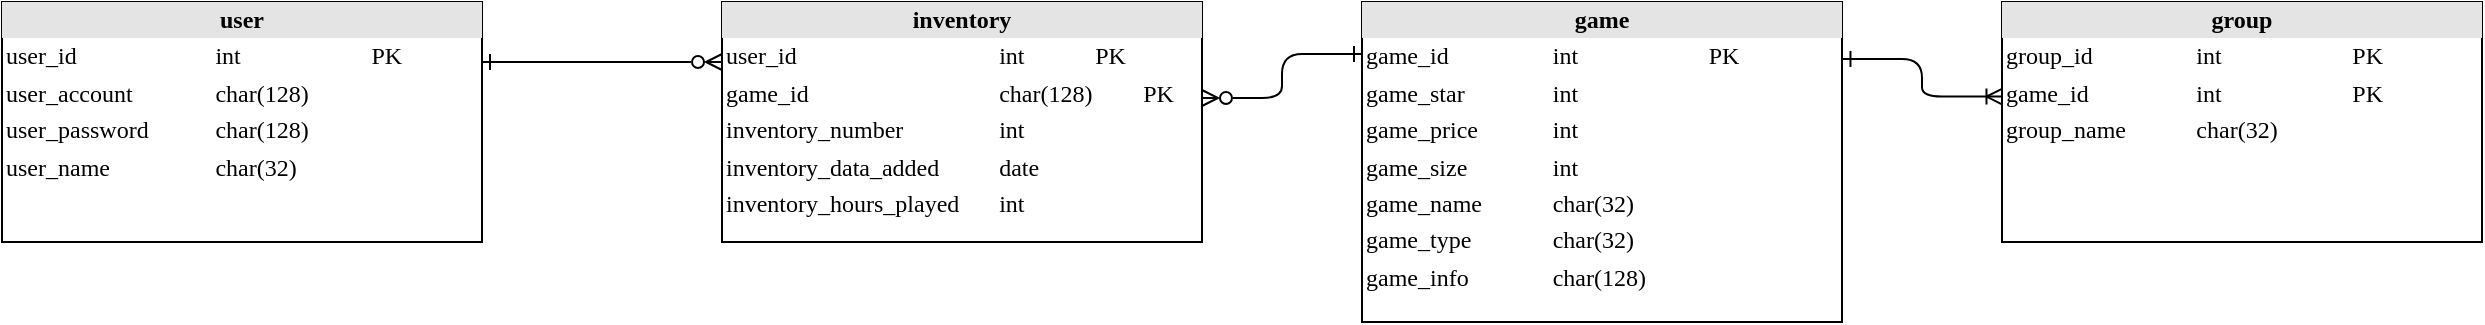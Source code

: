 <mxfile version="20.6.2" type="device"><diagram name="Page-1" id="2ca16b54-16f6-2749-3443-fa8db7711227"><mxGraphModel dx="1205" dy="720" grid="1" gridSize="10" guides="1" tooltips="1" connect="1" arrows="1" fold="1" page="0" pageScale="1" pageWidth="1100" pageHeight="850" background="none" math="0" shadow="0"><root><mxCell id="0"/><mxCell id="1" parent="0"/><mxCell id="2ed32ef02a7f4228-17" style="edgeStyle=orthogonalEdgeStyle;html=1;labelBackgroundColor=none;startArrow=ERone;endArrow=ERzeroToMany;fontFamily=Verdana;fontSize=12;align=left;endFill=0;exitX=1;exitY=0.25;exitDx=0;exitDy=0;startFill=0;entryX=0;entryY=0.25;entryDx=0;entryDy=0;" parent="1" source="2ed32ef02a7f4228-8" target="Sp9ReqKm52xY0oIesyDz-1" edge="1"><mxGeometry relative="1" as="geometry"><mxPoint x="430" y="270" as="targetPoint"/></mxGeometry></mxCell><mxCell id="2ed32ef02a7f4228-8" value="&lt;div style=&quot;text-align: center; box-sizing: border-box; width: 100%; background: rgb(228, 228, 228); padding: 2px;&quot;&gt;&lt;b&gt;user&lt;/b&gt;&lt;/div&gt;&lt;table style=&quot;width: 100% ; font-size: 1em&quot; cellpadding=&quot;2&quot; cellspacing=&quot;0&quot;&gt;&lt;tbody&gt;&lt;tr&gt;&lt;td&gt;user_id&lt;/td&gt;&lt;td&gt;int&lt;span style=&quot;&quot;&gt;&#9;&lt;span style=&quot;white-space: pre;&quot;&gt;&#9;&lt;/span&gt;&lt;span style=&quot;white-space: pre;&quot;&gt;&#9;&lt;span style=&quot;white-space: pre;&quot;&gt;&#9;&lt;/span&gt;&lt;/span&gt;&lt;/span&gt;&lt;span style=&quot;&quot;&gt;&amp;nbsp;&lt;/span&gt;&lt;span style=&quot;&quot;&gt;&#9;&lt;span style=&quot;&quot;&gt;&#9;&lt;/span&gt;P&lt;/span&gt;K&lt;/td&gt;&lt;/tr&gt;&lt;tr&gt;&lt;td&gt;user_account&lt;/td&gt;&lt;td&gt;char(128)&lt;span style=&quot;&quot;&gt;&#9;&lt;span style=&quot;&quot;&gt;&#9;&lt;/span&gt;&lt;/span&gt;&lt;/td&gt;&lt;/tr&gt;&lt;tr&gt;&lt;td&gt;user_password&lt;/td&gt;&lt;td&gt;&lt;span style=&quot;&quot;&gt;char(128)&amp;nbsp;&lt;span style=&quot;white-space: pre;&quot;&gt;&#9;&lt;/span&gt;&lt;/span&gt;&lt;/td&gt;&lt;/tr&gt;&lt;tr&gt;&lt;td&gt;user_name&lt;/td&gt;&lt;td&gt;char(32)&lt;span style=&quot;&quot;&gt;&lt;/span&gt;&lt;/td&gt;&lt;/tr&gt;&lt;tr&gt;&lt;td&gt;&lt;/td&gt;&lt;td&gt;&lt;br&gt;&lt;/td&gt;&lt;/tr&gt;&lt;tr&gt;&lt;td&gt;&lt;/td&gt;&lt;td&gt;&lt;br&gt;&lt;/td&gt;&lt;/tr&gt;&lt;/tbody&gt;&lt;/table&gt;" style="verticalAlign=top;align=left;overflow=fill;html=1;rounded=0;shadow=0;comic=0;labelBackgroundColor=none;strokeWidth=1;fontFamily=Verdana;fontSize=12" parent="1" vertex="1"><mxGeometry x="80" y="240" width="240" height="120" as="geometry"/></mxCell><mxCell id="Sp9ReqKm52xY0oIesyDz-1" value="&lt;div style=&quot;text-align: center; box-sizing: border-box; width: 100%; background: rgb(228, 228, 228); padding: 2px;&quot;&gt;&lt;b&gt;inventory&lt;/b&gt;&lt;/div&gt;&lt;table style=&quot;width: 100% ; font-size: 1em&quot; cellpadding=&quot;2&quot; cellspacing=&quot;0&quot;&gt;&lt;tbody&gt;&lt;tr&gt;&lt;td&gt;user_id&lt;/td&gt;&lt;td&gt;int&lt;span style=&quot;&quot;&gt;&amp;nbsp; &amp;nbsp;&lt;span style=&quot;white-space: pre;&quot;&gt;&#9;&lt;/span&gt;&amp;nbsp;&lt;span style=&quot;white-space: pre;&quot;&gt;&#9;&lt;/span&gt;&lt;/span&gt;&lt;span style=&quot;&quot;&gt;P&lt;/span&gt;K&lt;/td&gt;&lt;/tr&gt;&lt;tr&gt;&lt;td&gt;game_id&lt;/td&gt;&lt;td&gt;char(128)&lt;span style=&quot;&quot;&gt;&#9;&lt;span style=&quot;white-space: pre;&quot;&gt;&#9;&lt;/span&gt;&lt;/span&gt;PK&lt;/td&gt;&lt;/tr&gt;&lt;tr&gt;&lt;td&gt;inventory_number&lt;/td&gt;&lt;td&gt;&lt;span style=&quot;&quot;&gt;int&amp;nbsp;&lt;span style=&quot;&quot;&gt;&#9;&lt;/span&gt;&lt;/span&gt;&lt;/td&gt;&lt;/tr&gt;&lt;tr&gt;&lt;td&gt;inventory_data_added&lt;/td&gt;&lt;td&gt;date&lt;span style=&quot;&quot;&gt;&lt;/span&gt;&lt;/td&gt;&lt;/tr&gt;&lt;tr&gt;&lt;td&gt;inventory_hours_played&lt;/td&gt;&lt;td&gt;int&lt;/td&gt;&lt;/tr&gt;&lt;/tbody&gt;&lt;/table&gt;" style="verticalAlign=top;align=left;overflow=fill;html=1;rounded=0;shadow=0;comic=0;labelBackgroundColor=none;strokeWidth=1;fontFamily=Verdana;fontSize=12" vertex="1" parent="1"><mxGeometry x="440" y="240" width="240" height="120" as="geometry"/></mxCell><mxCell id="Sp9ReqKm52xY0oIesyDz-2" value="&lt;div style=&quot;text-align: center; box-sizing: border-box; width: 100%; background: rgb(228, 228, 228); padding: 2px;&quot;&gt;&lt;b&gt;game&lt;/b&gt;&lt;/div&gt;&lt;table style=&quot;width: 100% ; font-size: 1em&quot; cellpadding=&quot;2&quot; cellspacing=&quot;0&quot;&gt;&lt;tbody&gt;&lt;tr&gt;&lt;td&gt;game_id&lt;/td&gt;&lt;td&gt;int&lt;span style=&quot;&quot;&gt;&#9;&lt;span style=&quot;white-space: pre;&quot;&gt;&#9;&lt;/span&gt;&lt;span style=&quot;white-space: pre;&quot;&gt;&#9;&lt;span style=&quot;white-space: pre;&quot;&gt;&#9;&lt;/span&gt;&lt;/span&gt;&lt;/span&gt;&lt;span style=&quot;&quot;&gt;&amp;nbsp;&lt;/span&gt;&lt;span style=&quot;&quot;&gt;&#9;&lt;span style=&quot;&quot;&gt;&#9;&lt;/span&gt;P&lt;/span&gt;K&lt;/td&gt;&lt;/tr&gt;&lt;tr&gt;&lt;td&gt;game_star&lt;/td&gt;&lt;td&gt;int&lt;/td&gt;&lt;/tr&gt;&lt;tr&gt;&lt;td&gt;game_price&lt;/td&gt;&lt;td&gt;&lt;span style=&quot;&quot;&gt;int&amp;nbsp;&lt;span style=&quot;white-space: pre;&quot;&gt;&#9;&lt;/span&gt;&lt;/span&gt;&lt;/td&gt;&lt;/tr&gt;&lt;tr&gt;&lt;td&gt;game_size&lt;/td&gt;&lt;td&gt;int&lt;/td&gt;&lt;/tr&gt;&lt;tr&gt;&lt;td&gt;game_name&lt;/td&gt;&lt;td&gt;char(32)&lt;/td&gt;&lt;/tr&gt;&lt;tr&gt;&lt;td&gt;game_type&lt;/td&gt;&lt;td&gt;char(32)&lt;/td&gt;&lt;/tr&gt;&lt;tr&gt;&lt;td&gt;game_info&lt;/td&gt;&lt;td&gt;char(128)&lt;/td&gt;&lt;/tr&gt;&lt;tr&gt;&lt;td&gt;&lt;br&gt;&lt;/td&gt;&lt;td&gt;&lt;br&gt;&lt;/td&gt;&lt;/tr&gt;&lt;tr&gt;&lt;td&gt;&lt;/td&gt;&lt;td&gt;&lt;br&gt;&lt;/td&gt;&lt;/tr&gt;&lt;tr&gt;&lt;td&gt;&lt;/td&gt;&lt;td&gt;&lt;br&gt;&lt;/td&gt;&lt;/tr&gt;&lt;/tbody&gt;&lt;/table&gt;" style="verticalAlign=top;align=left;overflow=fill;html=1;rounded=0;shadow=0;comic=0;labelBackgroundColor=none;strokeWidth=1;fontFamily=Verdana;fontSize=12" vertex="1" parent="1"><mxGeometry x="760" y="240" width="240" height="160" as="geometry"/></mxCell><mxCell id="Sp9ReqKm52xY0oIesyDz-4" style="edgeStyle=orthogonalEdgeStyle;html=1;labelBackgroundColor=none;startArrow=ERone;endArrow=ERzeroToMany;fontFamily=Verdana;fontSize=12;align=left;endFill=0;startFill=0;" edge="1" parent="1"><mxGeometry relative="1" as="geometry"><mxPoint x="760" y="266" as="sourcePoint"/><mxPoint x="680" y="288" as="targetPoint"/><Array as="points"><mxPoint x="720" y="266"/><mxPoint x="720" y="288"/></Array></mxGeometry></mxCell><mxCell id="Sp9ReqKm52xY0oIesyDz-5" value="&lt;div style=&quot;text-align: center; box-sizing: border-box; width: 100%; background: rgb(228, 228, 228); padding: 2px;&quot;&gt;&lt;b&gt;group&lt;/b&gt;&lt;/div&gt;&lt;table style=&quot;width: 100% ; font-size: 1em&quot; cellpadding=&quot;2&quot; cellspacing=&quot;0&quot;&gt;&lt;tbody&gt;&lt;tr&gt;&lt;td&gt;group_id&lt;/td&gt;&lt;td&gt;int&lt;span style=&quot;&quot;&gt;&#9;&lt;span style=&quot;white-space: pre;&quot;&gt;&#9;&lt;/span&gt;&lt;span style=&quot;white-space: pre;&quot;&gt;&#9;&lt;span style=&quot;white-space: pre;&quot;&gt;&#9;&lt;/span&gt;&lt;/span&gt;&lt;/span&gt;&lt;span style=&quot;&quot;&gt;&amp;nbsp;&lt;/span&gt;&lt;span style=&quot;&quot;&gt;&#9;&lt;span style=&quot;&quot;&gt;&#9;&lt;/span&gt;P&lt;/span&gt;K&lt;/td&gt;&lt;/tr&gt;&lt;tr&gt;&lt;td&gt;game_id&lt;/td&gt;&lt;td&gt;int&lt;span style=&quot;white-space: pre;&quot;&gt;&#9;&lt;/span&gt;&lt;span style=&quot;white-space: pre;&quot;&gt;&#9;&lt;/span&gt;&lt;span style=&quot;white-space: pre;&quot;&gt;&#9;&lt;/span&gt;&amp;nbsp; PK&lt;/td&gt;&lt;/tr&gt;&lt;tr&gt;&lt;td&gt;group_name&lt;/td&gt;&lt;td&gt;&lt;span style=&quot;&quot;&gt;char(32)&lt;/span&gt;&lt;/td&gt;&lt;/tr&gt;&lt;tr&gt;&lt;td&gt;&lt;br&gt;&lt;/td&gt;&lt;td&gt;&lt;br&gt;&lt;/td&gt;&lt;/tr&gt;&lt;tr&gt;&lt;td&gt;&lt;br&gt;&lt;/td&gt;&lt;td&gt;&lt;br&gt;&lt;/td&gt;&lt;/tr&gt;&lt;tr&gt;&lt;td&gt;&lt;/td&gt;&lt;td&gt;&lt;br&gt;&lt;/td&gt;&lt;/tr&gt;&lt;tr&gt;&lt;td&gt;&lt;/td&gt;&lt;td&gt;&lt;br&gt;&lt;/td&gt;&lt;/tr&gt;&lt;/tbody&gt;&lt;/table&gt;" style="verticalAlign=top;align=left;overflow=fill;html=1;rounded=0;shadow=0;comic=0;labelBackgroundColor=none;strokeWidth=1;fontFamily=Verdana;fontSize=12" vertex="1" parent="1"><mxGeometry x="1080" y="240" width="240" height="120" as="geometry"/></mxCell><mxCell id="Sp9ReqKm52xY0oIesyDz-7" style="edgeStyle=orthogonalEdgeStyle;html=1;labelBackgroundColor=none;startArrow=ERone;endArrow=ERoneToMany;fontFamily=Verdana;fontSize=12;align=left;endFill=0;exitX=1.001;exitY=0.178;exitDx=0;exitDy=0;startFill=0;entryX=0.001;entryY=0.394;entryDx=0;entryDy=0;entryPerimeter=0;exitPerimeter=0;" edge="1" parent="1" source="Sp9ReqKm52xY0oIesyDz-2" target="Sp9ReqKm52xY0oIesyDz-5"><mxGeometry relative="1" as="geometry"><mxPoint x="330" y="280" as="sourcePoint"/><mxPoint x="450" y="280" as="targetPoint"/></mxGeometry></mxCell></root></mxGraphModel></diagram></mxfile>